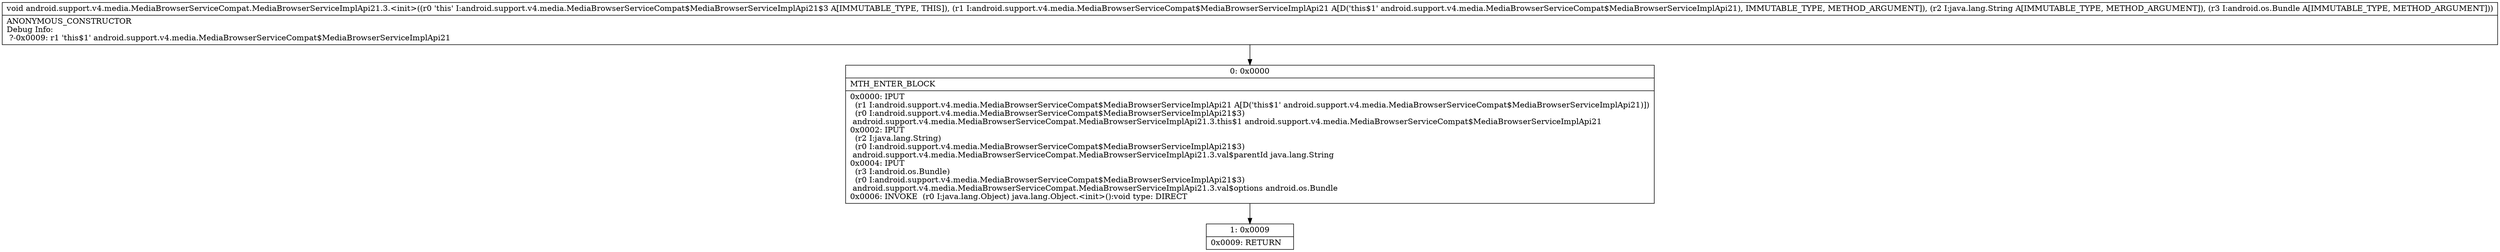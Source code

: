 digraph "CFG forandroid.support.v4.media.MediaBrowserServiceCompat.MediaBrowserServiceImplApi21.3.\<init\>(Landroid\/support\/v4\/media\/MediaBrowserServiceCompat$MediaBrowserServiceImplApi21;Ljava\/lang\/String;Landroid\/os\/Bundle;)V" {
Node_0 [shape=record,label="{0\:\ 0x0000|MTH_ENTER_BLOCK\l|0x0000: IPUT  \l  (r1 I:android.support.v4.media.MediaBrowserServiceCompat$MediaBrowserServiceImplApi21 A[D('this$1' android.support.v4.media.MediaBrowserServiceCompat$MediaBrowserServiceImplApi21)])\l  (r0 I:android.support.v4.media.MediaBrowserServiceCompat$MediaBrowserServiceImplApi21$3)\l android.support.v4.media.MediaBrowserServiceCompat.MediaBrowserServiceImplApi21.3.this$1 android.support.v4.media.MediaBrowserServiceCompat$MediaBrowserServiceImplApi21 \l0x0002: IPUT  \l  (r2 I:java.lang.String)\l  (r0 I:android.support.v4.media.MediaBrowserServiceCompat$MediaBrowserServiceImplApi21$3)\l android.support.v4.media.MediaBrowserServiceCompat.MediaBrowserServiceImplApi21.3.val$parentId java.lang.String \l0x0004: IPUT  \l  (r3 I:android.os.Bundle)\l  (r0 I:android.support.v4.media.MediaBrowserServiceCompat$MediaBrowserServiceImplApi21$3)\l android.support.v4.media.MediaBrowserServiceCompat.MediaBrowserServiceImplApi21.3.val$options android.os.Bundle \l0x0006: INVOKE  (r0 I:java.lang.Object) java.lang.Object.\<init\>():void type: DIRECT \l}"];
Node_1 [shape=record,label="{1\:\ 0x0009|0x0009: RETURN   \l}"];
MethodNode[shape=record,label="{void android.support.v4.media.MediaBrowserServiceCompat.MediaBrowserServiceImplApi21.3.\<init\>((r0 'this' I:android.support.v4.media.MediaBrowserServiceCompat$MediaBrowserServiceImplApi21$3 A[IMMUTABLE_TYPE, THIS]), (r1 I:android.support.v4.media.MediaBrowserServiceCompat$MediaBrowserServiceImplApi21 A[D('this$1' android.support.v4.media.MediaBrowserServiceCompat$MediaBrowserServiceImplApi21), IMMUTABLE_TYPE, METHOD_ARGUMENT]), (r2 I:java.lang.String A[IMMUTABLE_TYPE, METHOD_ARGUMENT]), (r3 I:android.os.Bundle A[IMMUTABLE_TYPE, METHOD_ARGUMENT]))  | ANONYMOUS_CONSTRUCTOR\lDebug Info:\l  ?\-0x0009: r1 'this$1' android.support.v4.media.MediaBrowserServiceCompat$MediaBrowserServiceImplApi21\l}"];
MethodNode -> Node_0;
Node_0 -> Node_1;
}

